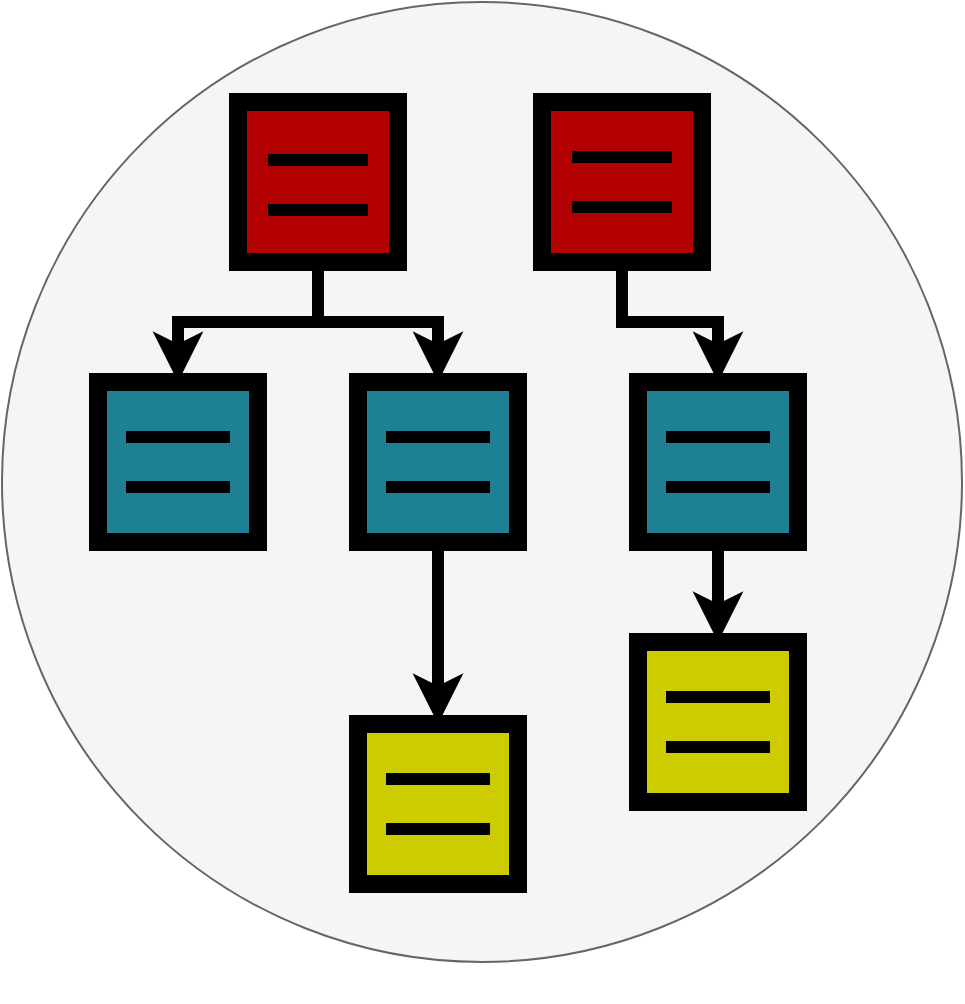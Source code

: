 <mxfile version="22.1.2" type="device">
  <diagram name="Seite-1" id="24qjCoxR99EALFjSsxNB">
    <mxGraphModel dx="1114" dy="848" grid="1" gridSize="10" guides="1" tooltips="1" connect="1" arrows="1" fold="1" page="1" pageScale="1" pageWidth="2336" pageHeight="1654" math="0" shadow="0">
      <root>
        <mxCell id="0" />
        <mxCell id="1" parent="0" />
        <mxCell id="v77YOFpZb4To5ziVE_u_-2" value="" style="ellipse;whiteSpace=wrap;html=1;aspect=fixed;fillColor=#f5f5f5;fontColor=#333333;strokeColor=#666666;" vertex="1" parent="1">
          <mxGeometry x="272" y="40" width="480" height="480" as="geometry" />
        </mxCell>
        <mxCell id="P8fl0U47V1fSoaWPIP8A-10" style="edgeStyle=orthogonalEdgeStyle;rounded=0;orthogonalLoop=1;jettySize=auto;html=1;entryX=0.5;entryY=0;entryDx=0;entryDy=0;strokeWidth=6;" parent="1" source="P8fl0U47V1fSoaWPIP8A-2" target="P8fl0U47V1fSoaWPIP8A-4" edge="1">
          <mxGeometry relative="1" as="geometry" />
        </mxCell>
        <mxCell id="P8fl0U47V1fSoaWPIP8A-11" style="edgeStyle=orthogonalEdgeStyle;rounded=0;orthogonalLoop=1;jettySize=auto;html=1;strokeWidth=6;" parent="1" source="P8fl0U47V1fSoaWPIP8A-2" target="P8fl0U47V1fSoaWPIP8A-5" edge="1">
          <mxGeometry relative="1" as="geometry" />
        </mxCell>
        <mxCell id="P8fl0U47V1fSoaWPIP8A-12" style="edgeStyle=orthogonalEdgeStyle;rounded=0;orthogonalLoop=1;jettySize=auto;html=1;exitX=0.5;exitY=1;exitDx=0;exitDy=0;entryX=0.5;entryY=0;entryDx=0;entryDy=0;strokeWidth=6;" parent="1" source="P8fl0U47V1fSoaWPIP8A-3" target="P8fl0U47V1fSoaWPIP8A-6" edge="1">
          <mxGeometry relative="1" as="geometry" />
        </mxCell>
        <mxCell id="P8fl0U47V1fSoaWPIP8A-13" style="edgeStyle=orthogonalEdgeStyle;rounded=0;orthogonalLoop=1;jettySize=auto;html=1;exitX=0.5;exitY=1;exitDx=0;exitDy=0;strokeWidth=6;" parent="1" source="P8fl0U47V1fSoaWPIP8A-5" target="P8fl0U47V1fSoaWPIP8A-7" edge="1">
          <mxGeometry relative="1" as="geometry" />
        </mxCell>
        <mxCell id="P8fl0U47V1fSoaWPIP8A-14" style="edgeStyle=orthogonalEdgeStyle;rounded=0;orthogonalLoop=1;jettySize=auto;html=1;exitX=0.5;exitY=1;exitDx=0;exitDy=0;strokeWidth=6;" parent="1" source="P8fl0U47V1fSoaWPIP8A-6" target="P8fl0U47V1fSoaWPIP8A-9" edge="1">
          <mxGeometry relative="1" as="geometry" />
        </mxCell>
        <mxCell id="P8fl0U47V1fSoaWPIP8A-35" value="" style="group" parent="1" vertex="1" connectable="0">
          <mxGeometry x="320" y="230" width="80" height="80" as="geometry" />
        </mxCell>
        <mxCell id="P8fl0U47V1fSoaWPIP8A-4" value="" style="whiteSpace=wrap;html=1;aspect=fixed;fillColor=#1E8193;strokeWidth=9;" parent="P8fl0U47V1fSoaWPIP8A-35" vertex="1">
          <mxGeometry width="80" height="80" as="geometry" />
        </mxCell>
        <mxCell id="P8fl0U47V1fSoaWPIP8A-29" value="" style="line;strokeWidth=6;html=1;perimeter=backbonePerimeter;points=[];outlineConnect=0;" parent="P8fl0U47V1fSoaWPIP8A-35" vertex="1">
          <mxGeometry x="14" y="22.5" width="52" height="10" as="geometry" />
        </mxCell>
        <mxCell id="P8fl0U47V1fSoaWPIP8A-30" value="" style="line;strokeWidth=6;html=1;perimeter=backbonePerimeter;points=[];outlineConnect=0;" parent="P8fl0U47V1fSoaWPIP8A-35" vertex="1">
          <mxGeometry x="14" y="47.5" width="52" height="10" as="geometry" />
        </mxCell>
        <mxCell id="P8fl0U47V1fSoaWPIP8A-36" value="" style="group" parent="1" vertex="1" connectable="0">
          <mxGeometry x="450" y="230" width="80" height="80" as="geometry" />
        </mxCell>
        <mxCell id="P8fl0U47V1fSoaWPIP8A-5" value="" style="whiteSpace=wrap;html=1;aspect=fixed;fillColor=#1E8193;strokeWidth=9;" parent="P8fl0U47V1fSoaWPIP8A-36" vertex="1">
          <mxGeometry width="80" height="80" as="geometry" />
        </mxCell>
        <mxCell id="P8fl0U47V1fSoaWPIP8A-27" value="" style="line;strokeWidth=6;html=1;perimeter=backbonePerimeter;points=[];outlineConnect=0;" parent="P8fl0U47V1fSoaWPIP8A-36" vertex="1">
          <mxGeometry x="14" y="22.5" width="52" height="10" as="geometry" />
        </mxCell>
        <mxCell id="P8fl0U47V1fSoaWPIP8A-28" value="" style="line;strokeWidth=6;html=1;perimeter=backbonePerimeter;points=[];outlineConnect=0;" parent="P8fl0U47V1fSoaWPIP8A-36" vertex="1">
          <mxGeometry x="14" y="47.5" width="52" height="10" as="geometry" />
        </mxCell>
        <mxCell id="P8fl0U47V1fSoaWPIP8A-37" value="" style="group" parent="1" vertex="1" connectable="0">
          <mxGeometry x="590" y="230" width="80" height="80" as="geometry" />
        </mxCell>
        <mxCell id="P8fl0U47V1fSoaWPIP8A-6" value="" style="whiteSpace=wrap;html=1;aspect=fixed;fillColor=#1E8193;strokeWidth=9;" parent="P8fl0U47V1fSoaWPIP8A-37" vertex="1">
          <mxGeometry width="80" height="80" as="geometry" />
        </mxCell>
        <mxCell id="P8fl0U47V1fSoaWPIP8A-25" value="" style="line;strokeWidth=6;html=1;perimeter=backbonePerimeter;points=[];outlineConnect=0;" parent="P8fl0U47V1fSoaWPIP8A-37" vertex="1">
          <mxGeometry x="14" y="22.5" width="52" height="10" as="geometry" />
        </mxCell>
        <mxCell id="P8fl0U47V1fSoaWPIP8A-26" value="" style="line;strokeWidth=6;html=1;perimeter=backbonePerimeter;points=[];outlineConnect=0;" parent="P8fl0U47V1fSoaWPIP8A-37" vertex="1">
          <mxGeometry x="14" y="47.5" width="52" height="10" as="geometry" />
        </mxCell>
        <mxCell id="P8fl0U47V1fSoaWPIP8A-38" value="" style="group" parent="1" vertex="1" connectable="0">
          <mxGeometry x="542" y="90" width="80" height="80" as="geometry" />
        </mxCell>
        <mxCell id="P8fl0U47V1fSoaWPIP8A-3" value="" style="whiteSpace=wrap;html=1;aspect=fixed;fillColor=#B30000;strokeWidth=9;" parent="P8fl0U47V1fSoaWPIP8A-38" vertex="1">
          <mxGeometry width="80" height="80" as="geometry" />
        </mxCell>
        <mxCell id="P8fl0U47V1fSoaWPIP8A-23" value="" style="line;strokeWidth=6;html=1;perimeter=backbonePerimeter;points=[];outlineConnect=0;" parent="P8fl0U47V1fSoaWPIP8A-38" vertex="1">
          <mxGeometry x="15" y="22.5" width="50" height="10" as="geometry" />
        </mxCell>
        <mxCell id="P8fl0U47V1fSoaWPIP8A-24" value="" style="line;strokeWidth=6;html=1;perimeter=backbonePerimeter;points=[];outlineConnect=0;" parent="P8fl0U47V1fSoaWPIP8A-38" vertex="1">
          <mxGeometry x="15" y="47.5" width="50" height="10" as="geometry" />
        </mxCell>
        <mxCell id="P8fl0U47V1fSoaWPIP8A-39" value="" style="group" parent="1" vertex="1" connectable="0">
          <mxGeometry x="390" y="90" width="80" height="80" as="geometry" />
        </mxCell>
        <mxCell id="P8fl0U47V1fSoaWPIP8A-2" value="" style="whiteSpace=wrap;html=1;aspect=fixed;fillColor=#B30000;strokeWidth=9;" parent="P8fl0U47V1fSoaWPIP8A-39" vertex="1">
          <mxGeometry width="80" height="80" as="geometry" />
        </mxCell>
        <mxCell id="P8fl0U47V1fSoaWPIP8A-20" value="" style="line;strokeWidth=6;html=1;perimeter=backbonePerimeter;points=[];outlineConnect=0;" parent="P8fl0U47V1fSoaWPIP8A-39" vertex="1">
          <mxGeometry x="15" y="24" width="50" height="10" as="geometry" />
        </mxCell>
        <mxCell id="P8fl0U47V1fSoaWPIP8A-22" value="" style="line;strokeWidth=6;html=1;perimeter=backbonePerimeter;points=[];outlineConnect=0;" parent="P8fl0U47V1fSoaWPIP8A-39" vertex="1">
          <mxGeometry x="15" y="49" width="50" height="10" as="geometry" />
        </mxCell>
        <mxCell id="P8fl0U47V1fSoaWPIP8A-40" value="" style="group" parent="1" vertex="1" connectable="0">
          <mxGeometry x="450" y="401" width="80" height="80" as="geometry" />
        </mxCell>
        <mxCell id="P8fl0U47V1fSoaWPIP8A-7" value="" style="whiteSpace=wrap;html=1;aspect=fixed;fillColor=#CCCC00;strokeWidth=9;" parent="P8fl0U47V1fSoaWPIP8A-40" vertex="1">
          <mxGeometry width="80" height="80" as="geometry" />
        </mxCell>
        <mxCell id="P8fl0U47V1fSoaWPIP8A-31" value="" style="line;strokeWidth=6;html=1;perimeter=backbonePerimeter;points=[];outlineConnect=0;" parent="P8fl0U47V1fSoaWPIP8A-40" vertex="1">
          <mxGeometry x="14" y="22.5" width="52" height="10" as="geometry" />
        </mxCell>
        <mxCell id="P8fl0U47V1fSoaWPIP8A-32" value="" style="line;strokeWidth=6;html=1;perimeter=backbonePerimeter;points=[];outlineConnect=0;" parent="P8fl0U47V1fSoaWPIP8A-40" vertex="1">
          <mxGeometry x="14" y="47.5" width="52" height="10" as="geometry" />
        </mxCell>
        <mxCell id="P8fl0U47V1fSoaWPIP8A-41" value="" style="group" parent="1" vertex="1" connectable="0">
          <mxGeometry x="590" y="360" width="160" height="180" as="geometry" />
        </mxCell>
        <mxCell id="P8fl0U47V1fSoaWPIP8A-9" value="" style="whiteSpace=wrap;html=1;aspect=fixed;fillColor=#CCCC00;strokeWidth=9;" parent="P8fl0U47V1fSoaWPIP8A-41" vertex="1">
          <mxGeometry width="80" height="80" as="geometry" />
        </mxCell>
        <mxCell id="P8fl0U47V1fSoaWPIP8A-33" value="" style="line;strokeWidth=6;html=1;perimeter=backbonePerimeter;points=[];outlineConnect=0;" parent="P8fl0U47V1fSoaWPIP8A-41" vertex="1">
          <mxGeometry x="14" y="22.5" width="52" height="10" as="geometry" />
        </mxCell>
        <mxCell id="P8fl0U47V1fSoaWPIP8A-34" value="" style="line;strokeWidth=6;html=1;perimeter=backbonePerimeter;points=[];outlineConnect=0;" parent="P8fl0U47V1fSoaWPIP8A-41" vertex="1">
          <mxGeometry x="14" y="47.5" width="52" height="10" as="geometry" />
        </mxCell>
      </root>
    </mxGraphModel>
  </diagram>
</mxfile>
